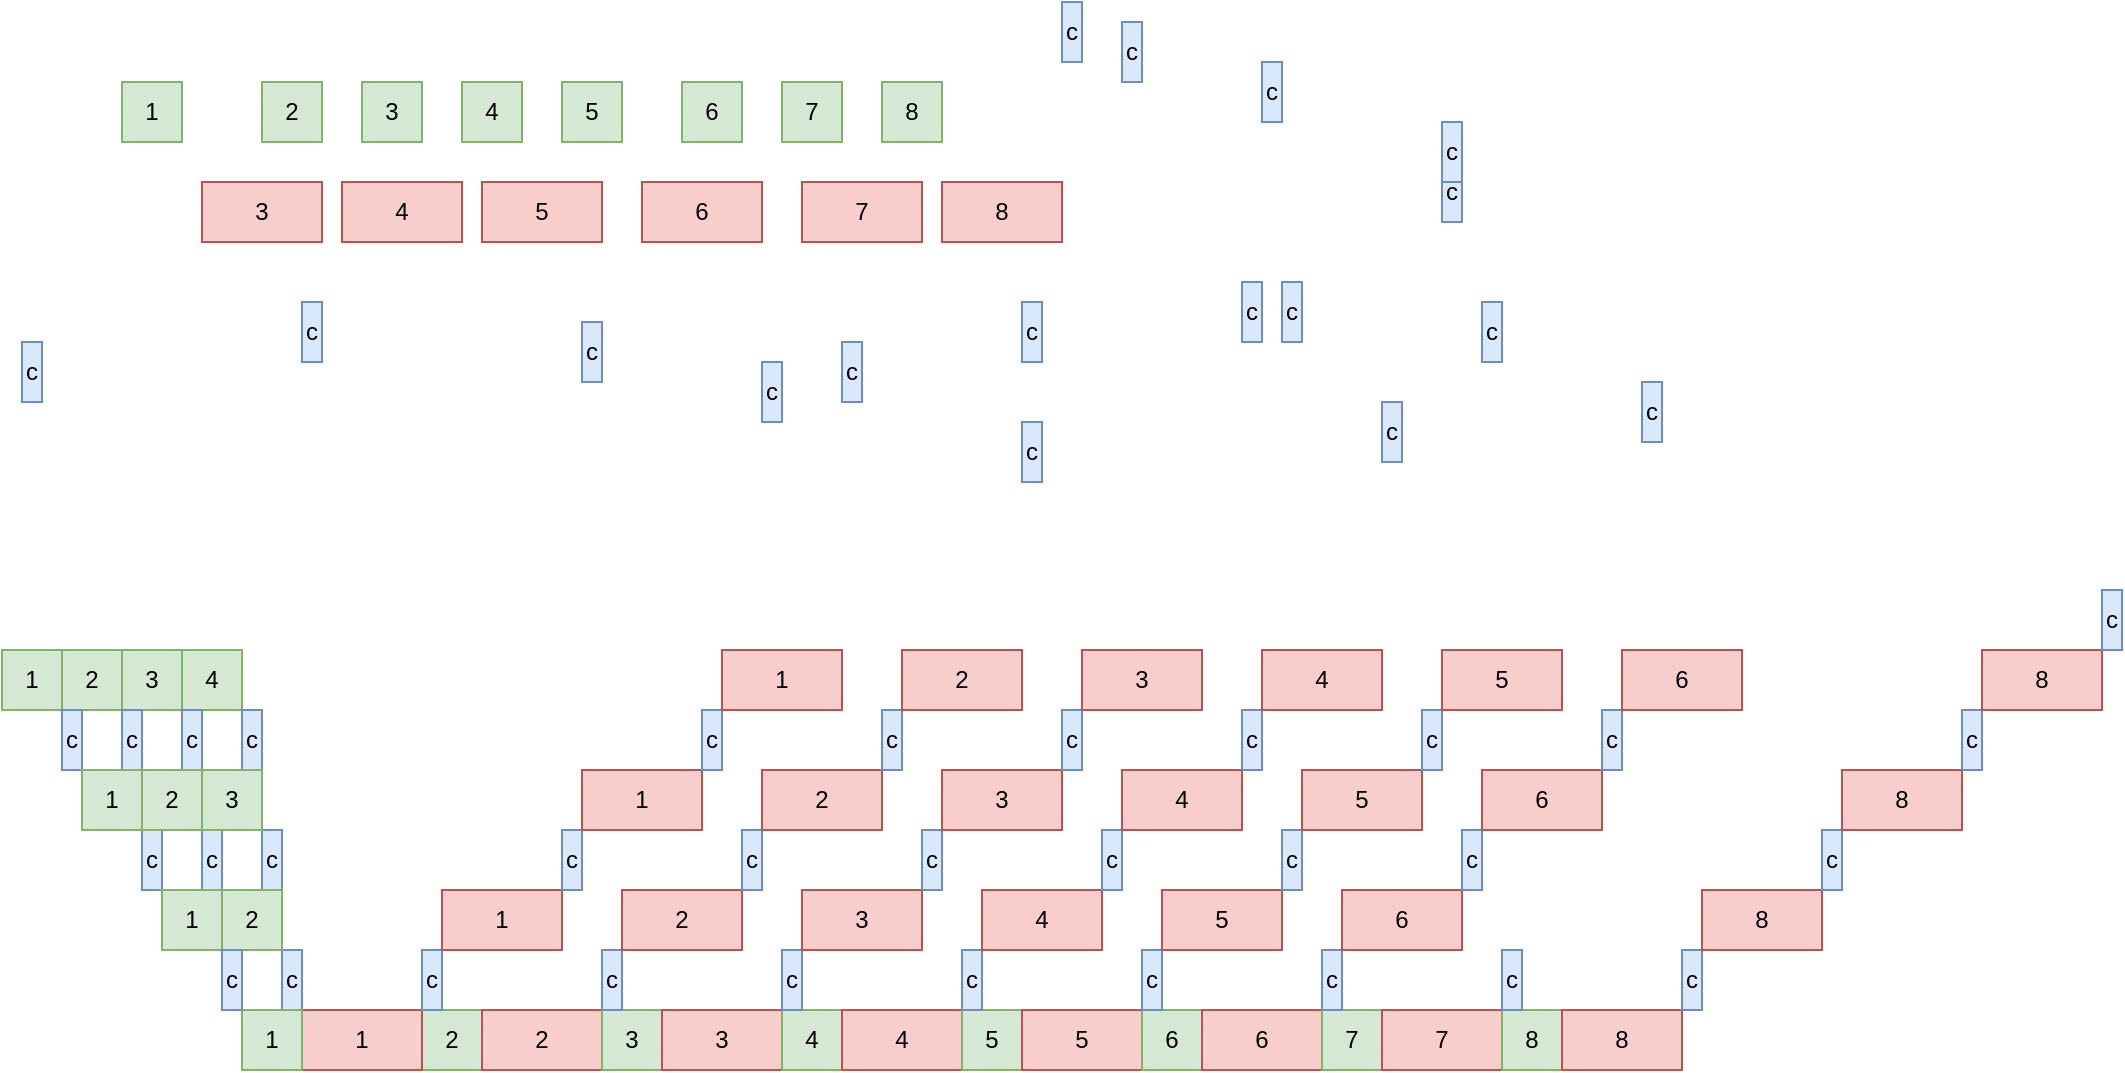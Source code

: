 <mxfile version="28.0.7" pages="2">
  <diagram name="第 1 页" id="0XEMF-05uwlwE_PrEEB_">
    <mxGraphModel dx="1180" dy="724" grid="1" gridSize="10" guides="1" tooltips="1" connect="1" arrows="1" fold="1" page="1" pageScale="1" pageWidth="1169" pageHeight="827" math="0" shadow="0">
      <root>
        <mxCell id="0" />
        <mxCell id="1" parent="0" />
        <mxCell id="P6ik16VyTvR0R-0Ue-37-1" value="1" style="rounded=0;whiteSpace=wrap;html=1;fillColor=#d5e8d4;strokeColor=#82b366;" vertex="1" parent="1">
          <mxGeometry x="120" y="100" width="30" height="30" as="geometry" />
        </mxCell>
        <mxCell id="P6ik16VyTvR0R-0Ue-37-2" value="2" style="rounded=0;whiteSpace=wrap;html=1;fillColor=#d5e8d4;strokeColor=#82b366;" vertex="1" parent="1">
          <mxGeometry x="270" y="564" width="30" height="30" as="geometry" />
        </mxCell>
        <mxCell id="P6ik16VyTvR0R-0Ue-37-3" value="3" style="rounded=0;whiteSpace=wrap;html=1;fillColor=#d5e8d4;strokeColor=#82b366;" vertex="1" parent="1">
          <mxGeometry x="240" y="100" width="30" height="30" as="geometry" />
        </mxCell>
        <mxCell id="P6ik16VyTvR0R-0Ue-37-4" value="4" style="rounded=0;whiteSpace=wrap;html=1;fillColor=#d5e8d4;strokeColor=#82b366;" vertex="1" parent="1">
          <mxGeometry x="290" y="100" width="30" height="30" as="geometry" />
        </mxCell>
        <mxCell id="P6ik16VyTvR0R-0Ue-37-5" value="5" style="rounded=0;whiteSpace=wrap;html=1;fillColor=#d5e8d4;strokeColor=#82b366;" vertex="1" parent="1">
          <mxGeometry x="340" y="100" width="30" height="30" as="geometry" />
        </mxCell>
        <mxCell id="P6ik16VyTvR0R-0Ue-37-6" value="6" style="rounded=0;whiteSpace=wrap;html=1;fillColor=#d5e8d4;strokeColor=#82b366;" vertex="1" parent="1">
          <mxGeometry x="400" y="100" width="30" height="30" as="geometry" />
        </mxCell>
        <mxCell id="P6ik16VyTvR0R-0Ue-37-7" value="7" style="rounded=0;whiteSpace=wrap;html=1;fillColor=#d5e8d4;strokeColor=#82b366;" vertex="1" parent="1">
          <mxGeometry x="450" y="100" width="30" height="30" as="geometry" />
        </mxCell>
        <mxCell id="P6ik16VyTvR0R-0Ue-37-8" value="8" style="rounded=0;whiteSpace=wrap;html=1;fillColor=#d5e8d4;strokeColor=#82b366;" vertex="1" parent="1">
          <mxGeometry x="500" y="100" width="30" height="30" as="geometry" />
        </mxCell>
        <mxCell id="P6ik16VyTvR0R-0Ue-37-9" value="1" style="rounded=0;whiteSpace=wrap;html=1;fillColor=#f8cecc;strokeColor=#b85450;" vertex="1" parent="1">
          <mxGeometry x="210" y="564" width="60" height="30" as="geometry" />
        </mxCell>
        <mxCell id="P6ik16VyTvR0R-0Ue-37-10" value="2" style="rounded=0;whiteSpace=wrap;html=1;fillColor=#f8cecc;strokeColor=#b85450;" vertex="1" parent="1">
          <mxGeometry x="300" y="564" width="60" height="30" as="geometry" />
        </mxCell>
        <mxCell id="P6ik16VyTvR0R-0Ue-37-11" value="3" style="rounded=0;whiteSpace=wrap;html=1;fillColor=#f8cecc;strokeColor=#b85450;" vertex="1" parent="1">
          <mxGeometry x="160" y="150" width="60" height="30" as="geometry" />
        </mxCell>
        <mxCell id="P6ik16VyTvR0R-0Ue-37-12" value="4" style="rounded=0;whiteSpace=wrap;html=1;fillColor=#f8cecc;strokeColor=#b85450;" vertex="1" parent="1">
          <mxGeometry x="230" y="150" width="60" height="30" as="geometry" />
        </mxCell>
        <mxCell id="P6ik16VyTvR0R-0Ue-37-13" value="5" style="rounded=0;whiteSpace=wrap;html=1;fillColor=#f8cecc;strokeColor=#b85450;" vertex="1" parent="1">
          <mxGeometry x="300" y="150" width="60" height="30" as="geometry" />
        </mxCell>
        <mxCell id="P6ik16VyTvR0R-0Ue-37-14" value="6" style="rounded=0;whiteSpace=wrap;html=1;fillColor=#f8cecc;strokeColor=#b85450;" vertex="1" parent="1">
          <mxGeometry x="380" y="150" width="60" height="30" as="geometry" />
        </mxCell>
        <mxCell id="P6ik16VyTvR0R-0Ue-37-15" value="7" style="rounded=0;whiteSpace=wrap;html=1;fillColor=#f8cecc;strokeColor=#b85450;" vertex="1" parent="1">
          <mxGeometry x="460" y="150" width="60" height="30" as="geometry" />
        </mxCell>
        <mxCell id="P6ik16VyTvR0R-0Ue-37-16" value="8" style="rounded=0;whiteSpace=wrap;html=1;fillColor=#f8cecc;strokeColor=#b85450;" vertex="1" parent="1">
          <mxGeometry x="530" y="150" width="60" height="30" as="geometry" />
        </mxCell>
        <mxCell id="P6ik16VyTvR0R-0Ue-37-17" value="1" style="rounded=0;whiteSpace=wrap;html=1;fillColor=#d5e8d4;strokeColor=#82b366;" vertex="1" parent="1">
          <mxGeometry x="60" y="384" width="30" height="30" as="geometry" />
        </mxCell>
        <mxCell id="P6ik16VyTvR0R-0Ue-37-18" value="2" style="rounded=0;whiteSpace=wrap;html=1;fillColor=#d5e8d4;strokeColor=#82b366;" vertex="1" parent="1">
          <mxGeometry x="90" y="384" width="30" height="30" as="geometry" />
        </mxCell>
        <mxCell id="P6ik16VyTvR0R-0Ue-37-19" value="3" style="rounded=0;whiteSpace=wrap;html=1;fillColor=#d5e8d4;strokeColor=#82b366;" vertex="1" parent="1">
          <mxGeometry x="120" y="384" width="30" height="30" as="geometry" />
        </mxCell>
        <mxCell id="P6ik16VyTvR0R-0Ue-37-20" value="4" style="rounded=0;whiteSpace=wrap;html=1;fillColor=#d5e8d4;strokeColor=#82b366;" vertex="1" parent="1">
          <mxGeometry x="150" y="384" width="30" height="30" as="geometry" />
        </mxCell>
        <mxCell id="P6ik16VyTvR0R-0Ue-37-21" value="c" style="rounded=0;whiteSpace=wrap;html=1;fillColor=#dae8fc;strokeColor=#6c8ebf;" vertex="1" parent="1">
          <mxGeometry x="150" y="414" width="10" height="30" as="geometry" />
        </mxCell>
        <mxCell id="P6ik16VyTvR0R-0Ue-37-23" value="c" style="rounded=0;whiteSpace=wrap;html=1;fillColor=#dae8fc;strokeColor=#6c8ebf;" vertex="1" parent="1">
          <mxGeometry x="90" y="414" width="10" height="30" as="geometry" />
        </mxCell>
        <mxCell id="P6ik16VyTvR0R-0Ue-37-24" value="c" style="rounded=0;whiteSpace=wrap;html=1;fillColor=#dae8fc;strokeColor=#6c8ebf;" vertex="1" parent="1">
          <mxGeometry x="180" y="414" width="10" height="30" as="geometry" />
        </mxCell>
        <mxCell id="P6ik16VyTvR0R-0Ue-37-25" value="c" style="rounded=0;whiteSpace=wrap;html=1;fillColor=#dae8fc;strokeColor=#6c8ebf;" vertex="1" parent="1">
          <mxGeometry x="130" y="474" width="10" height="30" as="geometry" />
        </mxCell>
        <mxCell id="P6ik16VyTvR0R-0Ue-37-26" value="c" style="rounded=0;whiteSpace=wrap;html=1;fillColor=#dae8fc;strokeColor=#6c8ebf;" vertex="1" parent="1">
          <mxGeometry x="570" y="270" width="10" height="30" as="geometry" />
        </mxCell>
        <mxCell id="P6ik16VyTvR0R-0Ue-37-27" value="c" style="rounded=0;whiteSpace=wrap;html=1;fillColor=#dae8fc;strokeColor=#6c8ebf;" vertex="1" parent="1">
          <mxGeometry x="570" y="270" width="10" height="30" as="geometry" />
        </mxCell>
        <mxCell id="P6ik16VyTvR0R-0Ue-37-28" value="c" style="rounded=0;whiteSpace=wrap;html=1;fillColor=#dae8fc;strokeColor=#6c8ebf;" vertex="1" parent="1">
          <mxGeometry x="200" y="534" width="10" height="30" as="geometry" />
        </mxCell>
        <mxCell id="P6ik16VyTvR0R-0Ue-37-29" value="c" style="rounded=0;whiteSpace=wrap;html=1;fillColor=#dae8fc;strokeColor=#6c8ebf;" vertex="1" parent="1">
          <mxGeometry x="750" y="260" width="10" height="30" as="geometry" />
        </mxCell>
        <mxCell id="P6ik16VyTvR0R-0Ue-37-30" value="c" style="rounded=0;whiteSpace=wrap;html=1;fillColor=#dae8fc;strokeColor=#6c8ebf;" vertex="1" parent="1">
          <mxGeometry x="800" y="210" width="10" height="30" as="geometry" />
        </mxCell>
        <mxCell id="P6ik16VyTvR0R-0Ue-37-31" value="c" style="rounded=0;whiteSpace=wrap;html=1;fillColor=#dae8fc;strokeColor=#6c8ebf;" vertex="1" parent="1">
          <mxGeometry x="880" y="250" width="10" height="30" as="geometry" />
        </mxCell>
        <mxCell id="P6ik16VyTvR0R-0Ue-37-32" value="c" style="rounded=0;whiteSpace=wrap;html=1;fillColor=#dae8fc;strokeColor=#6c8ebf;" vertex="1" parent="1">
          <mxGeometry x="480" y="230" width="10" height="30" as="geometry" />
        </mxCell>
        <mxCell id="P6ik16VyTvR0R-0Ue-37-33" value="c" style="rounded=0;whiteSpace=wrap;html=1;fillColor=#dae8fc;strokeColor=#6c8ebf;" vertex="1" parent="1">
          <mxGeometry x="440" y="240" width="10" height="30" as="geometry" />
        </mxCell>
        <mxCell id="P6ik16VyTvR0R-0Ue-37-34" value="c" style="rounded=0;whiteSpace=wrap;html=1;fillColor=#dae8fc;strokeColor=#6c8ebf;" vertex="1" parent="1">
          <mxGeometry x="160" y="474" width="10" height="30" as="geometry" />
        </mxCell>
        <mxCell id="P6ik16VyTvR0R-0Ue-37-35" value="c" style="rounded=0;whiteSpace=wrap;html=1;fillColor=#dae8fc;strokeColor=#6c8ebf;" vertex="1" parent="1">
          <mxGeometry x="350" y="220" width="10" height="30" as="geometry" />
        </mxCell>
        <mxCell id="P6ik16VyTvR0R-0Ue-37-36" value="c" style="rounded=0;whiteSpace=wrap;html=1;fillColor=#dae8fc;strokeColor=#6c8ebf;" vertex="1" parent="1">
          <mxGeometry x="190" y="474" width="10" height="30" as="geometry" />
        </mxCell>
        <mxCell id="P6ik16VyTvR0R-0Ue-37-37" value="c" style="rounded=0;whiteSpace=wrap;html=1;fillColor=#dae8fc;strokeColor=#6c8ebf;" vertex="1" parent="1">
          <mxGeometry x="210" y="210" width="10" height="30" as="geometry" />
        </mxCell>
        <mxCell id="P6ik16VyTvR0R-0Ue-37-38" value="c" style="rounded=0;whiteSpace=wrap;html=1;fillColor=#dae8fc;strokeColor=#6c8ebf;" vertex="1" parent="1">
          <mxGeometry x="120" y="414" width="10" height="30" as="geometry" />
        </mxCell>
        <mxCell id="P6ik16VyTvR0R-0Ue-37-39" value="c" style="rounded=0;whiteSpace=wrap;html=1;fillColor=#dae8fc;strokeColor=#6c8ebf;" vertex="1" parent="1">
          <mxGeometry x="70" y="230" width="10" height="30" as="geometry" />
        </mxCell>
        <mxCell id="P6ik16VyTvR0R-0Ue-37-40" value="c" style="rounded=0;whiteSpace=wrap;html=1;fillColor=#dae8fc;strokeColor=#6c8ebf;" vertex="1" parent="1">
          <mxGeometry x="570" y="210" width="10" height="30" as="geometry" />
        </mxCell>
        <mxCell id="P6ik16VyTvR0R-0Ue-37-41" value="c" style="rounded=0;whiteSpace=wrap;html=1;fillColor=#dae8fc;strokeColor=#6c8ebf;" vertex="1" parent="1">
          <mxGeometry x="680" y="200" width="10" height="30" as="geometry" />
        </mxCell>
        <mxCell id="P6ik16VyTvR0R-0Ue-37-42" value="c" style="rounded=0;whiteSpace=wrap;html=1;fillColor=#dae8fc;strokeColor=#6c8ebf;" vertex="1" parent="1">
          <mxGeometry x="700" y="200" width="10" height="30" as="geometry" />
        </mxCell>
        <mxCell id="P6ik16VyTvR0R-0Ue-37-43" value="c" style="rounded=0;whiteSpace=wrap;html=1;fillColor=#dae8fc;strokeColor=#6c8ebf;" vertex="1" parent="1">
          <mxGeometry x="780" y="140" width="10" height="30" as="geometry" />
        </mxCell>
        <mxCell id="P6ik16VyTvR0R-0Ue-37-44" value="c" style="rounded=0;whiteSpace=wrap;html=1;fillColor=#dae8fc;strokeColor=#6c8ebf;" vertex="1" parent="1">
          <mxGeometry x="780" y="120" width="10" height="30" as="geometry" />
        </mxCell>
        <mxCell id="P6ik16VyTvR0R-0Ue-37-45" value="c" style="rounded=0;whiteSpace=wrap;html=1;fillColor=#dae8fc;strokeColor=#6c8ebf;" vertex="1" parent="1">
          <mxGeometry x="690" y="90" width="10" height="30" as="geometry" />
        </mxCell>
        <mxCell id="P6ik16VyTvR0R-0Ue-37-46" value="c" style="rounded=0;whiteSpace=wrap;html=1;fillColor=#dae8fc;strokeColor=#6c8ebf;" vertex="1" parent="1">
          <mxGeometry x="620" y="70" width="10" height="30" as="geometry" />
        </mxCell>
        <mxCell id="P6ik16VyTvR0R-0Ue-37-47" value="c" style="rounded=0;whiteSpace=wrap;html=1;fillColor=#dae8fc;strokeColor=#6c8ebf;" vertex="1" parent="1">
          <mxGeometry x="590" y="60" width="10" height="30" as="geometry" />
        </mxCell>
        <mxCell id="P6ik16VyTvR0R-0Ue-37-49" value="1" style="rounded=0;whiteSpace=wrap;html=1;fillColor=#d5e8d4;strokeColor=#82b366;" vertex="1" parent="1">
          <mxGeometry x="100" y="444" width="30" height="30" as="geometry" />
        </mxCell>
        <mxCell id="P6ik16VyTvR0R-0Ue-37-50" value="2" style="rounded=0;whiteSpace=wrap;html=1;fillColor=#d5e8d4;strokeColor=#82b366;" vertex="1" parent="1">
          <mxGeometry x="130" y="444" width="30" height="30" as="geometry" />
        </mxCell>
        <mxCell id="P6ik16VyTvR0R-0Ue-37-51" value="3" style="rounded=0;whiteSpace=wrap;html=1;fillColor=#d5e8d4;strokeColor=#82b366;" vertex="1" parent="1">
          <mxGeometry x="160" y="444" width="30" height="30" as="geometry" />
        </mxCell>
        <mxCell id="P6ik16VyTvR0R-0Ue-37-53" value="1" style="rounded=0;whiteSpace=wrap;html=1;fillColor=#d5e8d4;strokeColor=#82b366;" vertex="1" parent="1">
          <mxGeometry x="140" y="504" width="30" height="30" as="geometry" />
        </mxCell>
        <mxCell id="P6ik16VyTvR0R-0Ue-37-54" value="2" style="rounded=0;whiteSpace=wrap;html=1;fillColor=#d5e8d4;strokeColor=#82b366;" vertex="1" parent="1">
          <mxGeometry x="170" y="504" width="30" height="30" as="geometry" />
        </mxCell>
        <mxCell id="P6ik16VyTvR0R-0Ue-37-55" value="1" style="rounded=0;whiteSpace=wrap;html=1;fillColor=#d5e8d4;strokeColor=#82b366;" vertex="1" parent="1">
          <mxGeometry x="180" y="564" width="30" height="30" as="geometry" />
        </mxCell>
        <mxCell id="P6ik16VyTvR0R-0Ue-37-56" value="c" style="rounded=0;whiteSpace=wrap;html=1;fillColor=#dae8fc;strokeColor=#6c8ebf;" vertex="1" parent="1">
          <mxGeometry x="170" y="534" width="10" height="30" as="geometry" />
        </mxCell>
        <mxCell id="P6ik16VyTvR0R-0Ue-37-57" value="2" style="rounded=0;whiteSpace=wrap;html=1;fillColor=#d5e8d4;strokeColor=#82b366;" vertex="1" parent="1">
          <mxGeometry x="190" y="100" width="30" height="30" as="geometry" />
        </mxCell>
        <mxCell id="P6ik16VyTvR0R-0Ue-37-58" value="3" style="rounded=0;whiteSpace=wrap;html=1;fillColor=#d5e8d4;strokeColor=#82b366;" vertex="1" parent="1">
          <mxGeometry x="360" y="564" width="30" height="30" as="geometry" />
        </mxCell>
        <mxCell id="P6ik16VyTvR0R-0Ue-37-59" value="3" style="rounded=0;whiteSpace=wrap;html=1;fillColor=#f8cecc;strokeColor=#b85450;" vertex="1" parent="1">
          <mxGeometry x="390" y="564" width="60" height="30" as="geometry" />
        </mxCell>
        <mxCell id="P6ik16VyTvR0R-0Ue-37-61" value="4" style="rounded=0;whiteSpace=wrap;html=1;fillColor=#d5e8d4;strokeColor=#82b366;" vertex="1" parent="1">
          <mxGeometry x="450" y="564" width="30" height="30" as="geometry" />
        </mxCell>
        <mxCell id="P6ik16VyTvR0R-0Ue-37-62" value="4" style="rounded=0;whiteSpace=wrap;html=1;fillColor=#f8cecc;strokeColor=#b85450;" vertex="1" parent="1">
          <mxGeometry x="480" y="564" width="60" height="30" as="geometry" />
        </mxCell>
        <mxCell id="P6ik16VyTvR0R-0Ue-37-63" value="5" style="rounded=0;whiteSpace=wrap;html=1;fillColor=#d5e8d4;strokeColor=#82b366;" vertex="1" parent="1">
          <mxGeometry x="540" y="564" width="30" height="30" as="geometry" />
        </mxCell>
        <mxCell id="P6ik16VyTvR0R-0Ue-37-64" value="5" style="rounded=0;whiteSpace=wrap;html=1;fillColor=#f8cecc;strokeColor=#b85450;" vertex="1" parent="1">
          <mxGeometry x="570" y="564" width="60" height="30" as="geometry" />
        </mxCell>
        <mxCell id="P6ik16VyTvR0R-0Ue-37-65" value="6" style="rounded=0;whiteSpace=wrap;html=1;fillColor=#d5e8d4;strokeColor=#82b366;" vertex="1" parent="1">
          <mxGeometry x="630" y="564" width="30" height="30" as="geometry" />
        </mxCell>
        <mxCell id="P6ik16VyTvR0R-0Ue-37-66" value="6" style="rounded=0;whiteSpace=wrap;html=1;fillColor=#f8cecc;strokeColor=#b85450;" vertex="1" parent="1">
          <mxGeometry x="660" y="564" width="60" height="30" as="geometry" />
        </mxCell>
        <mxCell id="P6ik16VyTvR0R-0Ue-37-67" value="7" style="rounded=0;whiteSpace=wrap;html=1;fillColor=#d5e8d4;strokeColor=#82b366;" vertex="1" parent="1">
          <mxGeometry x="720" y="564" width="30" height="30" as="geometry" />
        </mxCell>
        <mxCell id="P6ik16VyTvR0R-0Ue-37-68" value="7" style="rounded=0;whiteSpace=wrap;html=1;fillColor=#f8cecc;strokeColor=#b85450;" vertex="1" parent="1">
          <mxGeometry x="750" y="564" width="60" height="30" as="geometry" />
        </mxCell>
        <mxCell id="P6ik16VyTvR0R-0Ue-37-69" value="8" style="rounded=0;whiteSpace=wrap;html=1;fillColor=#d5e8d4;strokeColor=#82b366;" vertex="1" parent="1">
          <mxGeometry x="810" y="564" width="30" height="30" as="geometry" />
        </mxCell>
        <mxCell id="P6ik16VyTvR0R-0Ue-37-70" value="8" style="rounded=0;whiteSpace=wrap;html=1;fillColor=#f8cecc;strokeColor=#b85450;" vertex="1" parent="1">
          <mxGeometry x="840" y="564" width="60" height="30" as="geometry" />
        </mxCell>
        <mxCell id="P6ik16VyTvR0R-0Ue-37-71" value="c" style="rounded=0;whiteSpace=wrap;html=1;fillColor=#dae8fc;strokeColor=#6c8ebf;" vertex="1" parent="1">
          <mxGeometry x="900" y="534" width="10" height="30" as="geometry" />
        </mxCell>
        <mxCell id="P6ik16VyTvR0R-0Ue-37-72" value="8" style="rounded=0;whiteSpace=wrap;html=1;fillColor=#f8cecc;strokeColor=#b85450;" vertex="1" parent="1">
          <mxGeometry x="910" y="504" width="60" height="30" as="geometry" />
        </mxCell>
        <mxCell id="P6ik16VyTvR0R-0Ue-37-73" value="c" style="rounded=0;whiteSpace=wrap;html=1;fillColor=#dae8fc;strokeColor=#6c8ebf;" vertex="1" parent="1">
          <mxGeometry x="970" y="474" width="10" height="30" as="geometry" />
        </mxCell>
        <mxCell id="P6ik16VyTvR0R-0Ue-37-74" value="8" style="rounded=0;whiteSpace=wrap;html=1;fillColor=#f8cecc;strokeColor=#b85450;" vertex="1" parent="1">
          <mxGeometry x="980" y="444" width="60" height="30" as="geometry" />
        </mxCell>
        <mxCell id="P6ik16VyTvR0R-0Ue-37-75" value="c" style="rounded=0;whiteSpace=wrap;html=1;fillColor=#dae8fc;strokeColor=#6c8ebf;" vertex="1" parent="1">
          <mxGeometry x="1040" y="414" width="10" height="30" as="geometry" />
        </mxCell>
        <mxCell id="P6ik16VyTvR0R-0Ue-37-76" value="8" style="rounded=0;whiteSpace=wrap;html=1;fillColor=#f8cecc;strokeColor=#b85450;" vertex="1" parent="1">
          <mxGeometry x="1050" y="384" width="60" height="30" as="geometry" />
        </mxCell>
        <mxCell id="P6ik16VyTvR0R-0Ue-37-77" value="c" style="rounded=0;whiteSpace=wrap;html=1;fillColor=#dae8fc;strokeColor=#6c8ebf;" vertex="1" parent="1">
          <mxGeometry x="1110" y="354" width="10" height="30" as="geometry" />
        </mxCell>
        <mxCell id="P6ik16VyTvR0R-0Ue-37-78" value="c" style="rounded=0;whiteSpace=wrap;html=1;fillColor=#dae8fc;strokeColor=#6c8ebf;" vertex="1" parent="1">
          <mxGeometry x="270" y="534" width="10" height="30" as="geometry" />
        </mxCell>
        <mxCell id="P6ik16VyTvR0R-0Ue-37-79" value="1" style="rounded=0;whiteSpace=wrap;html=1;fillColor=#f8cecc;strokeColor=#b85450;" vertex="1" parent="1">
          <mxGeometry x="280" y="504" width="60" height="30" as="geometry" />
        </mxCell>
        <mxCell id="P6ik16VyTvR0R-0Ue-37-80" value="c" style="rounded=0;whiteSpace=wrap;html=1;fillColor=#dae8fc;strokeColor=#6c8ebf;" vertex="1" parent="1">
          <mxGeometry x="340" y="474" width="10" height="30" as="geometry" />
        </mxCell>
        <mxCell id="P6ik16VyTvR0R-0Ue-37-81" value="1" style="rounded=0;whiteSpace=wrap;html=1;fillColor=#f8cecc;strokeColor=#b85450;" vertex="1" parent="1">
          <mxGeometry x="350" y="444" width="60" height="30" as="geometry" />
        </mxCell>
        <mxCell id="P6ik16VyTvR0R-0Ue-37-82" value="c" style="rounded=0;whiteSpace=wrap;html=1;fillColor=#dae8fc;strokeColor=#6c8ebf;" vertex="1" parent="1">
          <mxGeometry x="410" y="414" width="10" height="30" as="geometry" />
        </mxCell>
        <mxCell id="P6ik16VyTvR0R-0Ue-37-83" value="1" style="rounded=0;whiteSpace=wrap;html=1;fillColor=#f8cecc;strokeColor=#b85450;" vertex="1" parent="1">
          <mxGeometry x="420" y="384" width="60" height="30" as="geometry" />
        </mxCell>
        <mxCell id="P6ik16VyTvR0R-0Ue-37-85" value="c" style="rounded=0;whiteSpace=wrap;html=1;fillColor=#dae8fc;strokeColor=#6c8ebf;" vertex="1" parent="1">
          <mxGeometry x="360" y="534" width="10" height="30" as="geometry" />
        </mxCell>
        <mxCell id="P6ik16VyTvR0R-0Ue-37-86" value="2" style="rounded=0;whiteSpace=wrap;html=1;fillColor=#f8cecc;strokeColor=#b85450;" vertex="1" parent="1">
          <mxGeometry x="370" y="504" width="60" height="30" as="geometry" />
        </mxCell>
        <mxCell id="P6ik16VyTvR0R-0Ue-37-87" value="c" style="rounded=0;whiteSpace=wrap;html=1;fillColor=#dae8fc;strokeColor=#6c8ebf;" vertex="1" parent="1">
          <mxGeometry x="430" y="474" width="10" height="30" as="geometry" />
        </mxCell>
        <mxCell id="P6ik16VyTvR0R-0Ue-37-88" value="2" style="rounded=0;whiteSpace=wrap;html=1;fillColor=#f8cecc;strokeColor=#b85450;" vertex="1" parent="1">
          <mxGeometry x="440" y="444" width="60" height="30" as="geometry" />
        </mxCell>
        <mxCell id="P6ik16VyTvR0R-0Ue-37-89" value="c" style="rounded=0;whiteSpace=wrap;html=1;fillColor=#dae8fc;strokeColor=#6c8ebf;" vertex="1" parent="1">
          <mxGeometry x="500" y="414" width="10" height="30" as="geometry" />
        </mxCell>
        <mxCell id="P6ik16VyTvR0R-0Ue-37-90" value="2" style="rounded=0;whiteSpace=wrap;html=1;fillColor=#f8cecc;strokeColor=#b85450;" vertex="1" parent="1">
          <mxGeometry x="510" y="384" width="60" height="30" as="geometry" />
        </mxCell>
        <mxCell id="P6ik16VyTvR0R-0Ue-37-91" value="c" style="rounded=0;whiteSpace=wrap;html=1;fillColor=#dae8fc;strokeColor=#6c8ebf;" vertex="1" parent="1">
          <mxGeometry x="450" y="534" width="10" height="30" as="geometry" />
        </mxCell>
        <mxCell id="P6ik16VyTvR0R-0Ue-37-93" value="3" style="rounded=0;whiteSpace=wrap;html=1;fillColor=#f8cecc;strokeColor=#b85450;" vertex="1" parent="1">
          <mxGeometry x="460" y="504" width="60" height="30" as="geometry" />
        </mxCell>
        <mxCell id="P6ik16VyTvR0R-0Ue-37-94" value="c" style="rounded=0;whiteSpace=wrap;html=1;fillColor=#dae8fc;strokeColor=#6c8ebf;" vertex="1" parent="1">
          <mxGeometry x="520" y="474" width="10" height="30" as="geometry" />
        </mxCell>
        <mxCell id="P6ik16VyTvR0R-0Ue-37-95" value="3" style="rounded=0;whiteSpace=wrap;html=1;fillColor=#f8cecc;strokeColor=#b85450;" vertex="1" parent="1">
          <mxGeometry x="530" y="444" width="60" height="30" as="geometry" />
        </mxCell>
        <mxCell id="P6ik16VyTvR0R-0Ue-37-96" value="c" style="rounded=0;whiteSpace=wrap;html=1;fillColor=#dae8fc;strokeColor=#6c8ebf;" vertex="1" parent="1">
          <mxGeometry x="590" y="414" width="10" height="30" as="geometry" />
        </mxCell>
        <mxCell id="P6ik16VyTvR0R-0Ue-37-97" value="3" style="rounded=0;whiteSpace=wrap;html=1;fillColor=#f8cecc;strokeColor=#b85450;" vertex="1" parent="1">
          <mxGeometry x="600" y="384" width="60" height="30" as="geometry" />
        </mxCell>
        <mxCell id="P6ik16VyTvR0R-0Ue-37-98" value="c" style="rounded=0;whiteSpace=wrap;html=1;fillColor=#dae8fc;strokeColor=#6c8ebf;" vertex="1" parent="1">
          <mxGeometry x="540" y="534" width="10" height="30" as="geometry" />
        </mxCell>
        <mxCell id="P6ik16VyTvR0R-0Ue-37-101" value="4" style="rounded=0;whiteSpace=wrap;html=1;fillColor=#f8cecc;strokeColor=#b85450;" vertex="1" parent="1">
          <mxGeometry x="550" y="504" width="60" height="30" as="geometry" />
        </mxCell>
        <mxCell id="P6ik16VyTvR0R-0Ue-37-102" value="c" style="rounded=0;whiteSpace=wrap;html=1;fillColor=#dae8fc;strokeColor=#6c8ebf;" vertex="1" parent="1">
          <mxGeometry x="610" y="474" width="10" height="30" as="geometry" />
        </mxCell>
        <mxCell id="P6ik16VyTvR0R-0Ue-37-103" value="4" style="rounded=0;whiteSpace=wrap;html=1;fillColor=#f8cecc;strokeColor=#b85450;" vertex="1" parent="1">
          <mxGeometry x="620" y="444" width="60" height="30" as="geometry" />
        </mxCell>
        <mxCell id="P6ik16VyTvR0R-0Ue-37-104" value="c" style="rounded=0;whiteSpace=wrap;html=1;fillColor=#dae8fc;strokeColor=#6c8ebf;" vertex="1" parent="1">
          <mxGeometry x="680" y="414" width="10" height="30" as="geometry" />
        </mxCell>
        <mxCell id="P6ik16VyTvR0R-0Ue-37-105" value="4" style="rounded=0;whiteSpace=wrap;html=1;fillColor=#f8cecc;strokeColor=#b85450;" vertex="1" parent="1">
          <mxGeometry x="690" y="384" width="60" height="30" as="geometry" />
        </mxCell>
        <mxCell id="P6ik16VyTvR0R-0Ue-37-106" value="c" style="rounded=0;whiteSpace=wrap;html=1;fillColor=#dae8fc;strokeColor=#6c8ebf;" vertex="1" parent="1">
          <mxGeometry x="630" y="534" width="10" height="30" as="geometry" />
        </mxCell>
        <mxCell id="P6ik16VyTvR0R-0Ue-37-107" value="5" style="rounded=0;whiteSpace=wrap;html=1;fillColor=#f8cecc;strokeColor=#b85450;" vertex="1" parent="1">
          <mxGeometry x="640" y="504" width="60" height="30" as="geometry" />
        </mxCell>
        <mxCell id="P6ik16VyTvR0R-0Ue-37-108" value="c" style="rounded=0;whiteSpace=wrap;html=1;fillColor=#dae8fc;strokeColor=#6c8ebf;" vertex="1" parent="1">
          <mxGeometry x="700" y="474" width="10" height="30" as="geometry" />
        </mxCell>
        <mxCell id="P6ik16VyTvR0R-0Ue-37-109" value="5" style="rounded=0;whiteSpace=wrap;html=1;fillColor=#f8cecc;strokeColor=#b85450;" vertex="1" parent="1">
          <mxGeometry x="710" y="444" width="60" height="30" as="geometry" />
        </mxCell>
        <mxCell id="P6ik16VyTvR0R-0Ue-37-110" value="c" style="rounded=0;whiteSpace=wrap;html=1;fillColor=#dae8fc;strokeColor=#6c8ebf;" vertex="1" parent="1">
          <mxGeometry x="770" y="414" width="10" height="30" as="geometry" />
        </mxCell>
        <mxCell id="P6ik16VyTvR0R-0Ue-37-111" value="5" style="rounded=0;whiteSpace=wrap;html=1;fillColor=#f8cecc;strokeColor=#b85450;" vertex="1" parent="1">
          <mxGeometry x="780" y="384" width="60" height="30" as="geometry" />
        </mxCell>
        <mxCell id="P6ik16VyTvR0R-0Ue-37-112" value="c" style="rounded=0;whiteSpace=wrap;html=1;fillColor=#dae8fc;strokeColor=#6c8ebf;" vertex="1" parent="1">
          <mxGeometry x="720" y="534" width="10" height="30" as="geometry" />
        </mxCell>
        <mxCell id="P6ik16VyTvR0R-0Ue-37-113" value="6" style="rounded=0;whiteSpace=wrap;html=1;fillColor=#f8cecc;strokeColor=#b85450;" vertex="1" parent="1">
          <mxGeometry x="730" y="504" width="60" height="30" as="geometry" />
        </mxCell>
        <mxCell id="P6ik16VyTvR0R-0Ue-37-114" value="c" style="rounded=0;whiteSpace=wrap;html=1;fillColor=#dae8fc;strokeColor=#6c8ebf;" vertex="1" parent="1">
          <mxGeometry x="790" y="474" width="10" height="30" as="geometry" />
        </mxCell>
        <mxCell id="P6ik16VyTvR0R-0Ue-37-115" value="6" style="rounded=0;whiteSpace=wrap;html=1;fillColor=#f8cecc;strokeColor=#b85450;" vertex="1" parent="1">
          <mxGeometry x="800" y="444" width="60" height="30" as="geometry" />
        </mxCell>
        <mxCell id="P6ik16VyTvR0R-0Ue-37-116" value="c" style="rounded=0;whiteSpace=wrap;html=1;fillColor=#dae8fc;strokeColor=#6c8ebf;" vertex="1" parent="1">
          <mxGeometry x="860" y="414" width="10" height="30" as="geometry" />
        </mxCell>
        <mxCell id="P6ik16VyTvR0R-0Ue-37-117" value="6" style="rounded=0;whiteSpace=wrap;html=1;fillColor=#f8cecc;strokeColor=#b85450;" vertex="1" parent="1">
          <mxGeometry x="870" y="384" width="60" height="30" as="geometry" />
        </mxCell>
        <mxCell id="P6ik16VyTvR0R-0Ue-37-118" value="c" style="rounded=0;whiteSpace=wrap;html=1;fillColor=#dae8fc;strokeColor=#6c8ebf;" vertex="1" parent="1">
          <mxGeometry x="810" y="534" width="10" height="30" as="geometry" />
        </mxCell>
      </root>
    </mxGraphModel>
  </diagram>
  <diagram id="ZugTfvFTaShXuiwXynob" name="第 2 页">
    <mxGraphModel dx="1180" dy="724" grid="1" gridSize="10" guides="1" tooltips="1" connect="1" arrows="1" fold="1" page="1" pageScale="1" pageWidth="827" pageHeight="1169" math="0" shadow="0">
      <root>
        <mxCell id="0" />
        <mxCell id="1" parent="0" />
      </root>
    </mxGraphModel>
  </diagram>
</mxfile>
